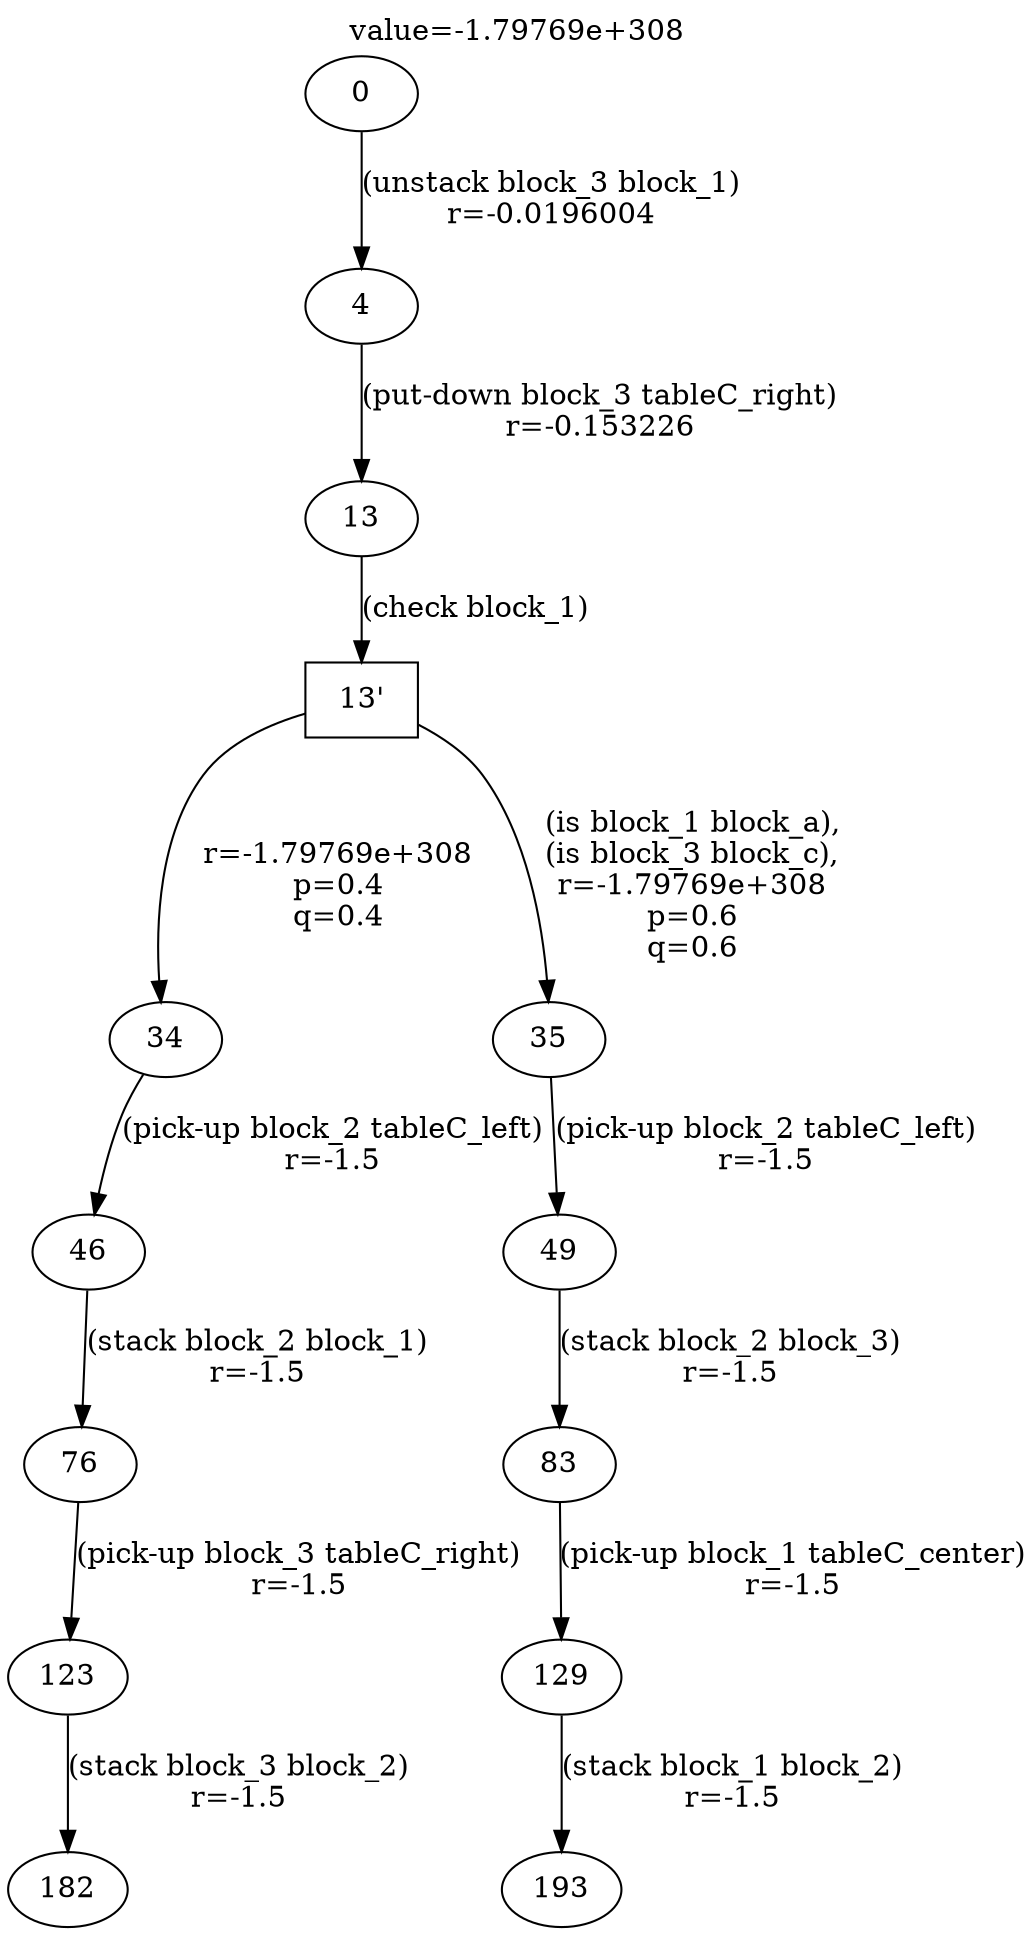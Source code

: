 digraph g{
label="value=-1.79769e+308"
labelloc=top
0->4 [ label="(unstack block_3 block_1)
r=-0.0196004" ];
4->13 [ label="(put-down block_3 tableC_right)
r=-0.153226" ];
"13'" [ shape=box ] ;
13->"13'" [ label="(check block_1)" ];
"13'"->34 [ label="
r=-1.79769e+308
p=0.4
q=0.4" ];
34->46 [ label="(pick-up block_2 tableC_left)
r=-1.5" ];
46->76 [ label="(stack block_2 block_1)
r=-1.5" ];
76->123 [ label="(pick-up block_3 tableC_right)
r=-1.5" ];
123->182 [ label="(stack block_3 block_2)
r=-1.5" ];
"13'"->35 [ label="
(is block_1 block_a),
(is block_3 block_c),
r=-1.79769e+308
p=0.6
q=0.6" ];
35->49 [ label="(pick-up block_2 tableC_left)
r=-1.5" ];
49->83 [ label="(stack block_2 block_3)
r=-1.5" ];
83->129 [ label="(pick-up block_1 tableC_center)
r=-1.5" ];
129->193 [ label="(stack block_1 block_2)
r=-1.5" ];
}
